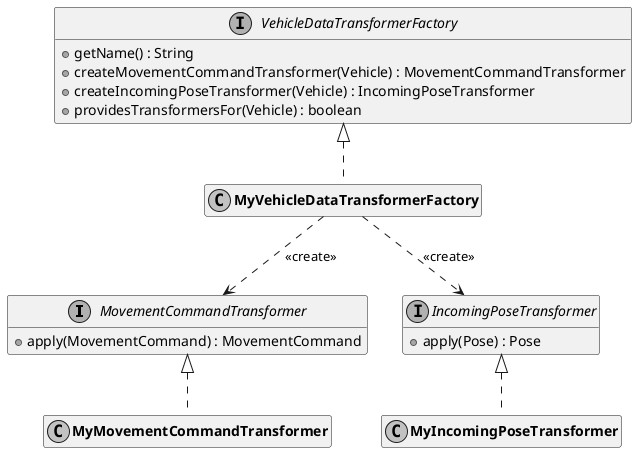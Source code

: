 @startuml
' SPDX-FileCopyrightText: The openTCS Authors
' SPDX-License-Identifier: CC-BY-4.0

skinparam monochrome true
hide empty members

interface MovementCommandTransformer {
  +apply(MovementCommand) : MovementCommand
}

interface IncomingPoseTransformer {
  +apply(Pose) : Pose
}

interface VehicleDataTransformerFactory {
  +getName() : String
  +createMovementCommandTransformer(Vehicle) : MovementCommandTransformer
  +createIncomingPoseTransformer(Vehicle) : IncomingPoseTransformer
  +providesTransformersFor(Vehicle) : boolean
}

class "**MyMovementCommandTransformer**" as MyMovementCommandTransformer
MovementCommandTransformer <|.. MyMovementCommandTransformer

class "**MyIncomingPoseTransformer**" as MyIncomingPoseTransformer
IncomingPoseTransformer <|.. MyIncomingPoseTransformer

class "**MyVehicleDataTransformerFactory**" as MyVehicleDataTransformerFactory
VehicleDataTransformerFactory <|.. MyVehicleDataTransformerFactory

MyVehicleDataTransformerFactory ..> MovementCommandTransformer : <<create>>
MyVehicleDataTransformerFactory ..> IncomingPoseTransformer : <<create>>

@enduml

